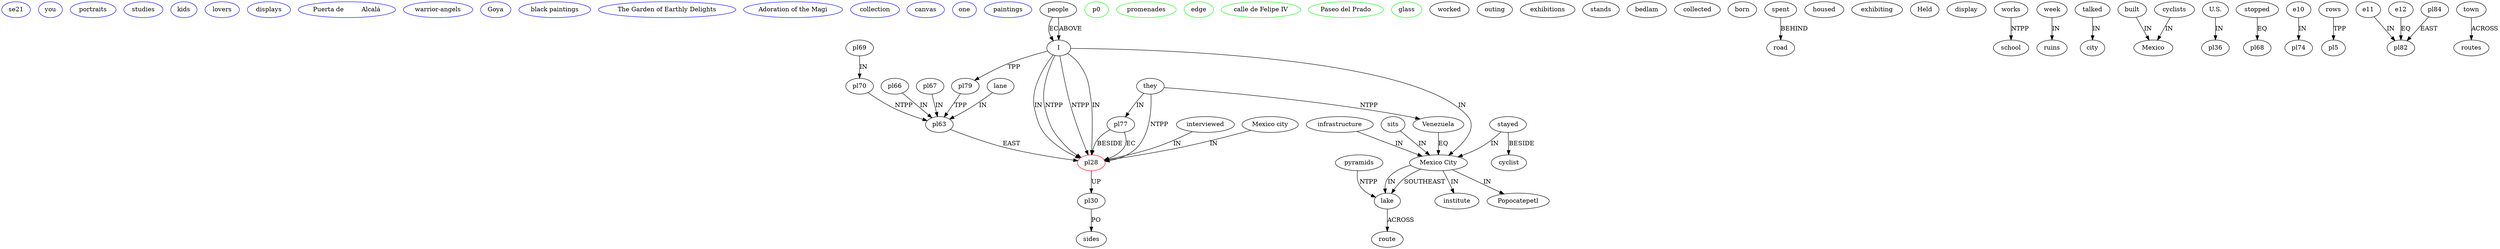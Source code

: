 digraph dot {
	se21 [color=blue]
	you [color=blue]
	portraits [color=blue]
	studies [color=blue]
	kids [color=blue]
	lovers [color=blue]
	displays [color=blue]
	"Puerta de         Al­ca­lá" [color=blue]
	"warrior-angels" [color=blue]
	Goya [color=blue]
	"black paintings" [color=blue]
	"The Garden of Earthly Delights" [color=blue]
	"Adoration of the Magi" [color=blue]
	collection [color=blue]
	canvas [color=blue]
	collection [color=blue]
	one [color=blue]
	paintings [color=blue]
	collection [color=blue]
	pl28 [color=red]
	p0 [color=green]
	promenades [color=green]
	"edge" [color=green]
	"calle de Felipe IV" [color=green]
	"Paseo del Prado" [color=green]
	glass [color=green]
	worked [color=black]
	outing [color=black]
	exhibitions [color=black]
	stands [color=black]
	bedlam [color=black]
	collected [color=black]
	born [color=black]
	worked [color=black]
	spent [color=black]
	housed [color=black]
	exhibiting [color=black]
	Held [color=black]
	display [color=black]
	I -> pl28 [label=NTPP]
	I -> "Mexico City" [label=IN]
	infrastructure -> "Mexico City" [label=IN]
	interviewed -> pl28 [label=IN]
	"Mexico city" -> pl28 [label=IN]
	works -> school [label=NTPP]
	week -> ruins [label=IN]
	talked -> city [label=IN]
	I -> pl28 [label=IN]
	I -> pl28 [label=IN]
	I -> pl28 [label=NTPP]
	pl30 -> sides [label=PO]
	they -> pl28 [label=NTPP]
	built -> Mexico [label=IN]
	cyclists -> Mexico [label=IN]
	"U.S." -> pl36 [label=IN]
	Venezuela -> "Mexico City" [label=EQ]
	sits -> "Mexico City" [label=IN]
	"Mexico City" -> lake [label=IN]
	they -> Venezuela [label=NTPP]
	pyramids -> lake [label=NTPP]
	"Mexico City" -> institute [label=IN]
	"Mexico City" -> Popocatepetl [label=IN]
	stayed -> "Mexico City" [label=IN]
	pl66 -> pl63 [label=IN]
	pl67 -> pl63 [label=IN]
	lane -> pl63 [label=IN]
	stopped -> pl68 [label=EQ]
	pl69 -> pl70 [label=IN]
	pl70 -> pl63 [label=NTPP]
	e10 -> pl74 [label=IN]
	pl77 -> pl28 [label=EC]
	they -> pl77 [label=IN]
	I -> pl79 [label=TPP]
	pl79 -> pl63 [label=TPP]
	people -> I [label=EC]
	rows -> pl5 [label=TPP]
	e11 -> pl82 [label=IN]
	e12 -> pl82 [label=EQ]
	town -> routes [label=ACROSS]
	pl28 -> pl30 [label=UP]
	lake -> route [label=ACROSS]
	stayed -> cyclist [label=BESIDE]
	spent -> road [label=BEHIND]
	"Mexico City" -> lake [label=SOUTHEAST]
	pl63 -> pl28 [label=EAST]
	pl77 -> pl28 [label=BESIDE]
	people -> I [label=ABOVE]
	pl84 -> pl82 [label=EAST]
}
